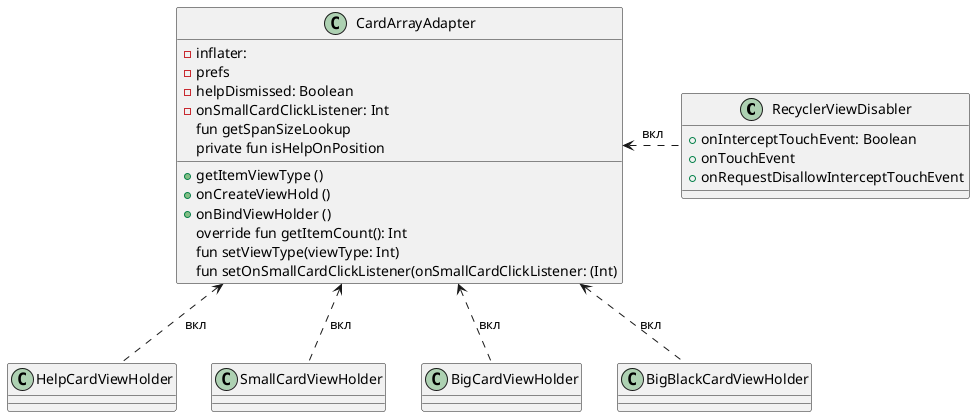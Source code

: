 @startuml

class RecyclerViewDisabler
{
+ onInterceptTouchEvent: Boolean
+ onTouchEvent
+ onRequestDisallowInterceptTouchEvent
}

class CardArrayAdapter
{
- inflater:
-  prefs
-  helpDismissed: Boolean
- onSmallCardClickListener: Int
+ getItemViewType ()
+ onCreateViewHold ()
+ onBindViewHolder ()
override fun getItemCount(): Int
fun setViewType(viewType: Int)
fun setOnSmallCardClickListener(onSmallCardClickListener: (Int)
fun getSpanSizeLookup
private fun isHelpOnPosition

}
class HelpCardViewHolder
class SmallCardViewHolder
class BigCardViewHolder
class BigBlackCardViewHolder

CardArrayAdapter <.. HelpCardViewHolder : вкл
CardArrayAdapter <.. SmallCardViewHolder : вкл
CardArrayAdapter <.. BigCardViewHolder : вкл
CardArrayAdapter <.. BigBlackCardViewHolder : вкл
CardArrayAdapter <. RecyclerViewDisabler : вкл

@enduml